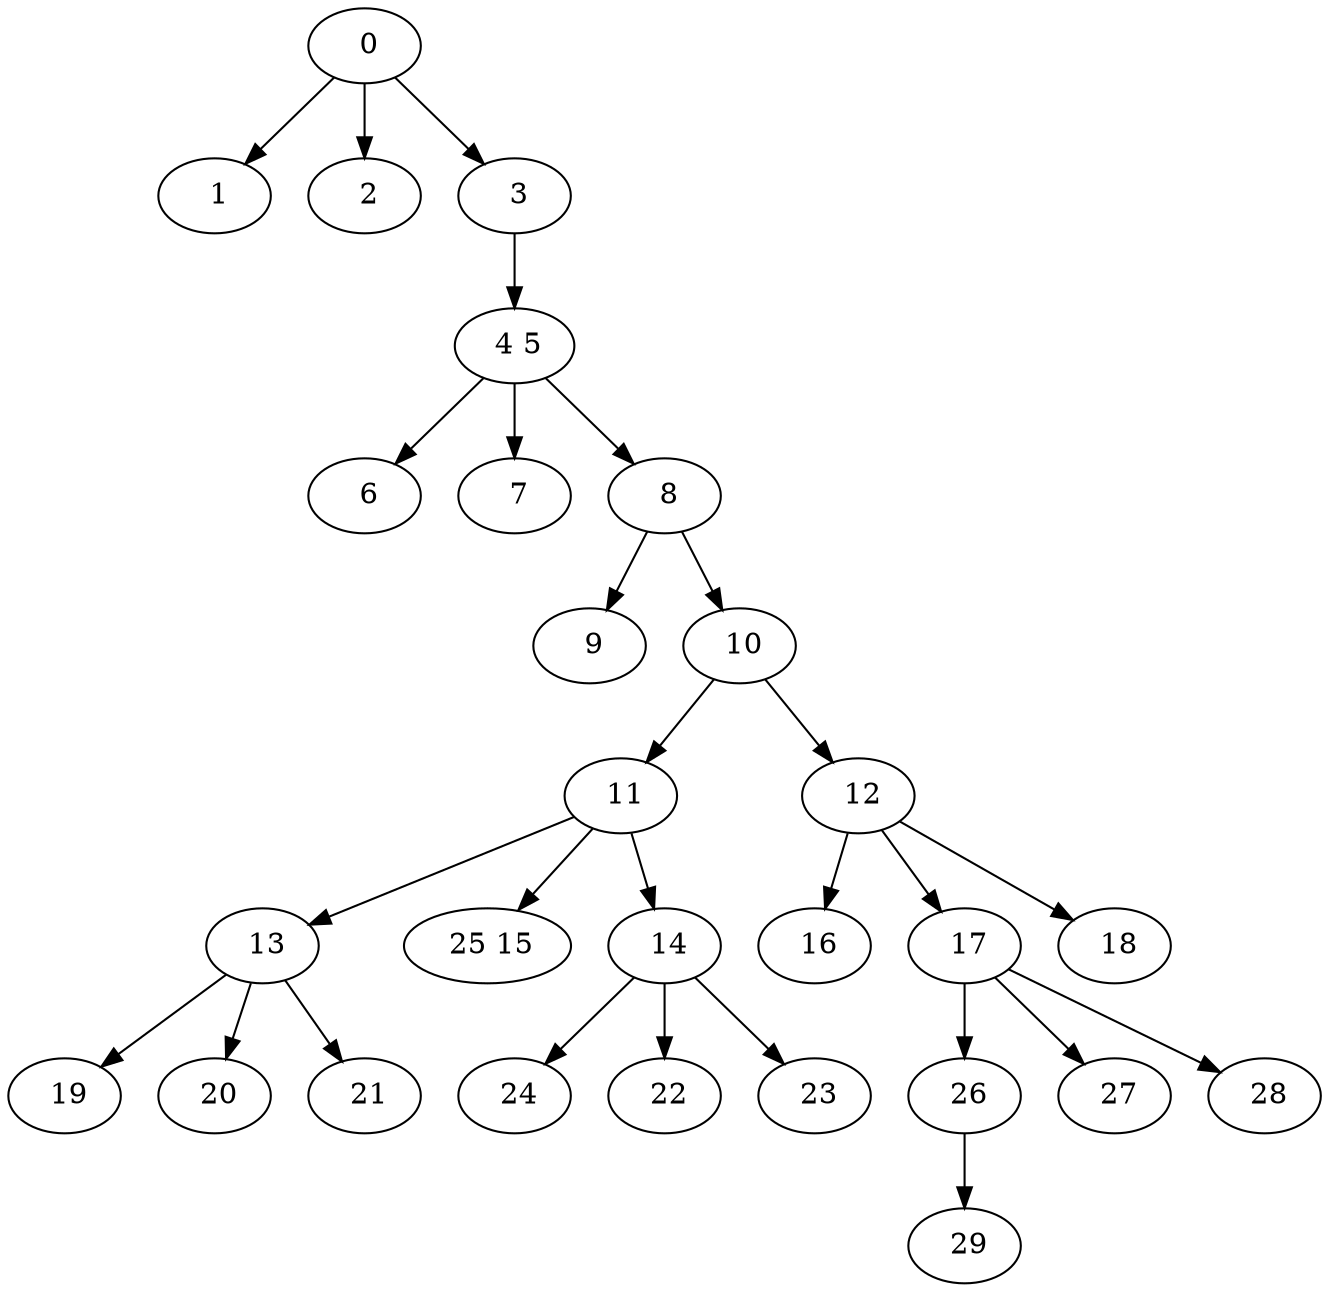 digraph mytree {
" 0" -> " 1";
" 0" -> " 2";
" 0" -> " 3";
" 1";
" 2";
" 3" -> " 4 5";
" 4 5" -> " 6";
" 4 5" -> " 7";
" 4 5" -> " 8";
" 6";
" 7";
" 8" -> " 9";
" 8" -> " 10";
" 9";
" 10" -> " 11";
" 10" -> " 12";
" 11" -> " 13";
" 11" -> " 25 15";
" 11" -> " 14";
" 12" -> " 16";
" 12" -> " 17";
" 12" -> " 18";
" 13" -> " 19";
" 13" -> " 20";
" 13" -> " 21";
" 25 15";
" 24";
" 14" -> " 24";
" 14" -> " 22";
" 14" -> " 23";
" 22";
" 16";
" 17" -> " 26";
" 17" -> " 27";
" 17" -> " 28";
" 18";
" 19";
" 20";
" 21";
" 26" -> " 29";
" 27";
" 29";
" 23";
" 28";
}
